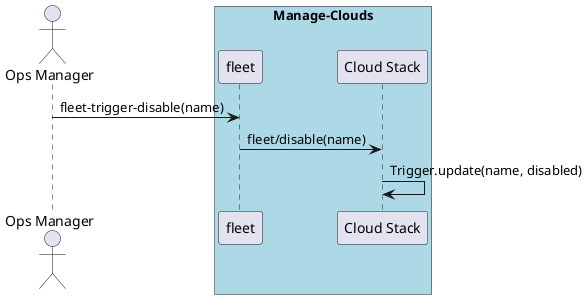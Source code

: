 @startuml
Actor "Ops Manager" as A

box "Manage-Clouds" #lightblue
participant "fleet" as S
A -> S : fleet-trigger-disable(name)
participant "Cloud Stack" as CS
S -> CS : fleet/disable(name)
CS -> CS : Trigger.update(name, disabled)
end box

@enduml
